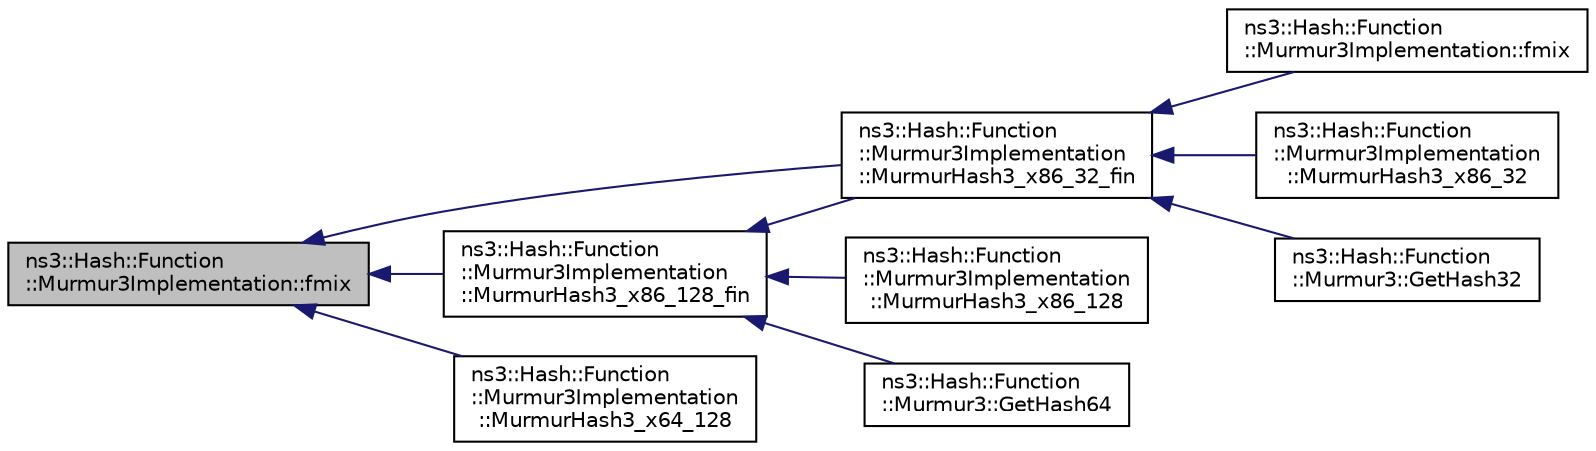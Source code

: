 digraph "ns3::Hash::Function::Murmur3Implementation::fmix"
{
  edge [fontname="Helvetica",fontsize="10",labelfontname="Helvetica",labelfontsize="10"];
  node [fontname="Helvetica",fontsize="10",shape=record];
  rankdir="LR";
  Node1 [label="ns3::Hash::Function\l::Murmur3Implementation::fmix",height=0.2,width=0.4,color="black", fillcolor="grey75", style="filled", fontcolor="black"];
  Node1 -> Node2 [dir="back",color="midnightblue",fontsize="10",style="solid"];
  Node2 [label="ns3::Hash::Function\l::Murmur3Implementation\l::MurmurHash3_x86_32_fin",height=0.2,width=0.4,color="black", fillcolor="white", style="filled",URL="$d9/d6d/group__hash__murmur3.html#gaa7a43fb3327475729d3da771a405aa0c"];
  Node2 -> Node3 [dir="back",color="midnightblue",fontsize="10",style="solid"];
  Node3 [label="ns3::Hash::Function\l::Murmur3Implementation::fmix",height=0.2,width=0.4,color="black", fillcolor="white", style="filled",URL="$d9/d6d/group__hash__murmur3.html#gac511a112658af466a7fd65fcb88c35b9"];
  Node2 -> Node4 [dir="back",color="midnightblue",fontsize="10",style="solid"];
  Node4 [label="ns3::Hash::Function\l::Murmur3Implementation\l::MurmurHash3_x86_32",height=0.2,width=0.4,color="black", fillcolor="white", style="filled",URL="$d9/d6d/group__hash__murmur3.html#ga05715b47dc242ffd2bb485451ecc6cc9"];
  Node2 -> Node5 [dir="back",color="midnightblue",fontsize="10",style="solid"];
  Node5 [label="ns3::Hash::Function\l::Murmur3::GetHash32",height=0.2,width=0.4,color="black", fillcolor="white", style="filled",URL="$de/dda/classns3_1_1Hash_1_1Function_1_1Murmur3.html#a0639182fa8bd469749a6d444d172ca19"];
  Node1 -> Node6 [dir="back",color="midnightblue",fontsize="10",style="solid"];
  Node6 [label="ns3::Hash::Function\l::Murmur3Implementation\l::MurmurHash3_x86_128_fin",height=0.2,width=0.4,color="black", fillcolor="white", style="filled",URL="$d9/d6d/group__hash__murmur3.html#ga9b5a153dfe6a69d25f8d90fc9b7aee32"];
  Node6 -> Node2 [dir="back",color="midnightblue",fontsize="10",style="solid"];
  Node6 -> Node7 [dir="back",color="midnightblue",fontsize="10",style="solid"];
  Node7 [label="ns3::Hash::Function\l::Murmur3Implementation\l::MurmurHash3_x86_128",height=0.2,width=0.4,color="black", fillcolor="white", style="filled",URL="$d9/d6d/group__hash__murmur3.html#ga7bc4daaa97ce24425471bb2231316be9"];
  Node6 -> Node8 [dir="back",color="midnightblue",fontsize="10",style="solid"];
  Node8 [label="ns3::Hash::Function\l::Murmur3::GetHash64",height=0.2,width=0.4,color="black", fillcolor="white", style="filled",URL="$de/dda/classns3_1_1Hash_1_1Function_1_1Murmur3.html#a94d6e2f8fcf78b63851f4a39a90a614d"];
  Node1 -> Node9 [dir="back",color="midnightblue",fontsize="10",style="solid"];
  Node9 [label="ns3::Hash::Function\l::Murmur3Implementation\l::MurmurHash3_x64_128",height=0.2,width=0.4,color="black", fillcolor="white", style="filled",URL="$d9/d6d/group__hash__murmur3.html#ga2c91387f5b5beb8f4978e5447b5baf20"];
}
